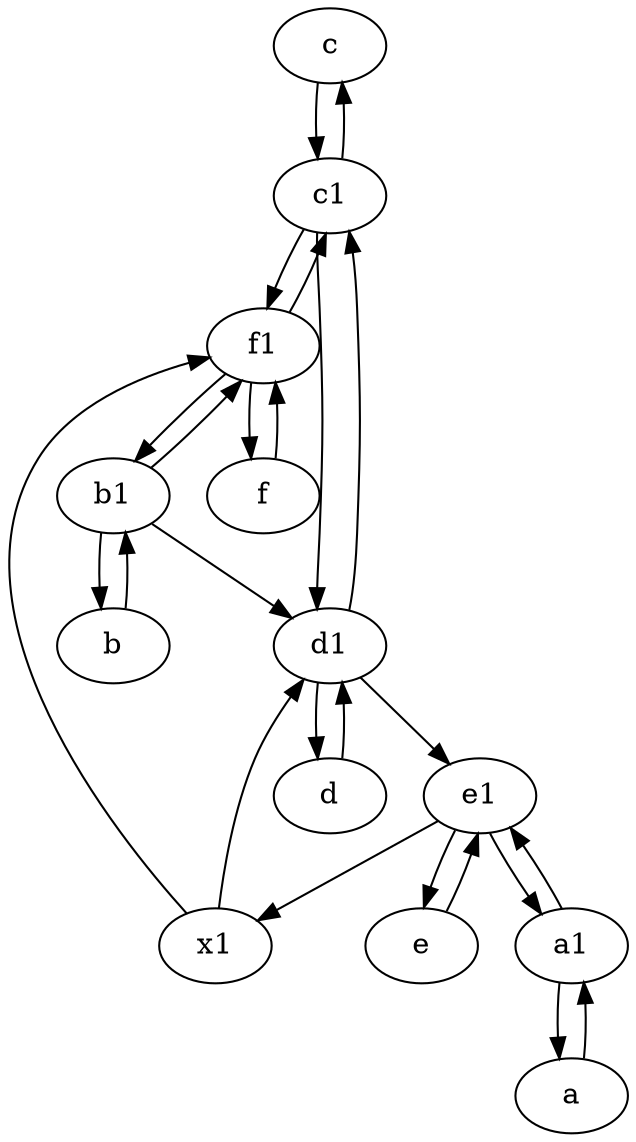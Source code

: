 digraph  {
	c [pos="20,10!"];
	f [pos="15,45!"];
	d1 [pos="25,30!"];
	x1;
	e1 [pos="25,45!"];
	e [pos="30,50!"];
	b1 [pos="45,20!"];
	c1 [pos="30,15!"];
	d [pos="20,30!"];
	f1;
	b [pos="50,20!"];
	a1 [pos="40,15!"];
	a [pos="40,10!"];
	c1 -> d1;
	f1 -> c1;
	a1 -> e1;
	c1 -> c;
	f1 -> b1;
	c -> c1;
	b1 -> d1;
	e1 -> e;
	f -> f1;
	d1 -> e1;
	a -> a1;
	b1 -> f1;
	c1 -> f1;
	x1 -> f1;
	b -> b1;
	d1 -> c1;
	e -> e1;
	x1 -> d1;
	b1 -> b;
	a1 -> a;
	d -> d1;
	e1 -> a1;
	d1 -> d;
	f1 -> f;
	e1 -> x1;

	}
